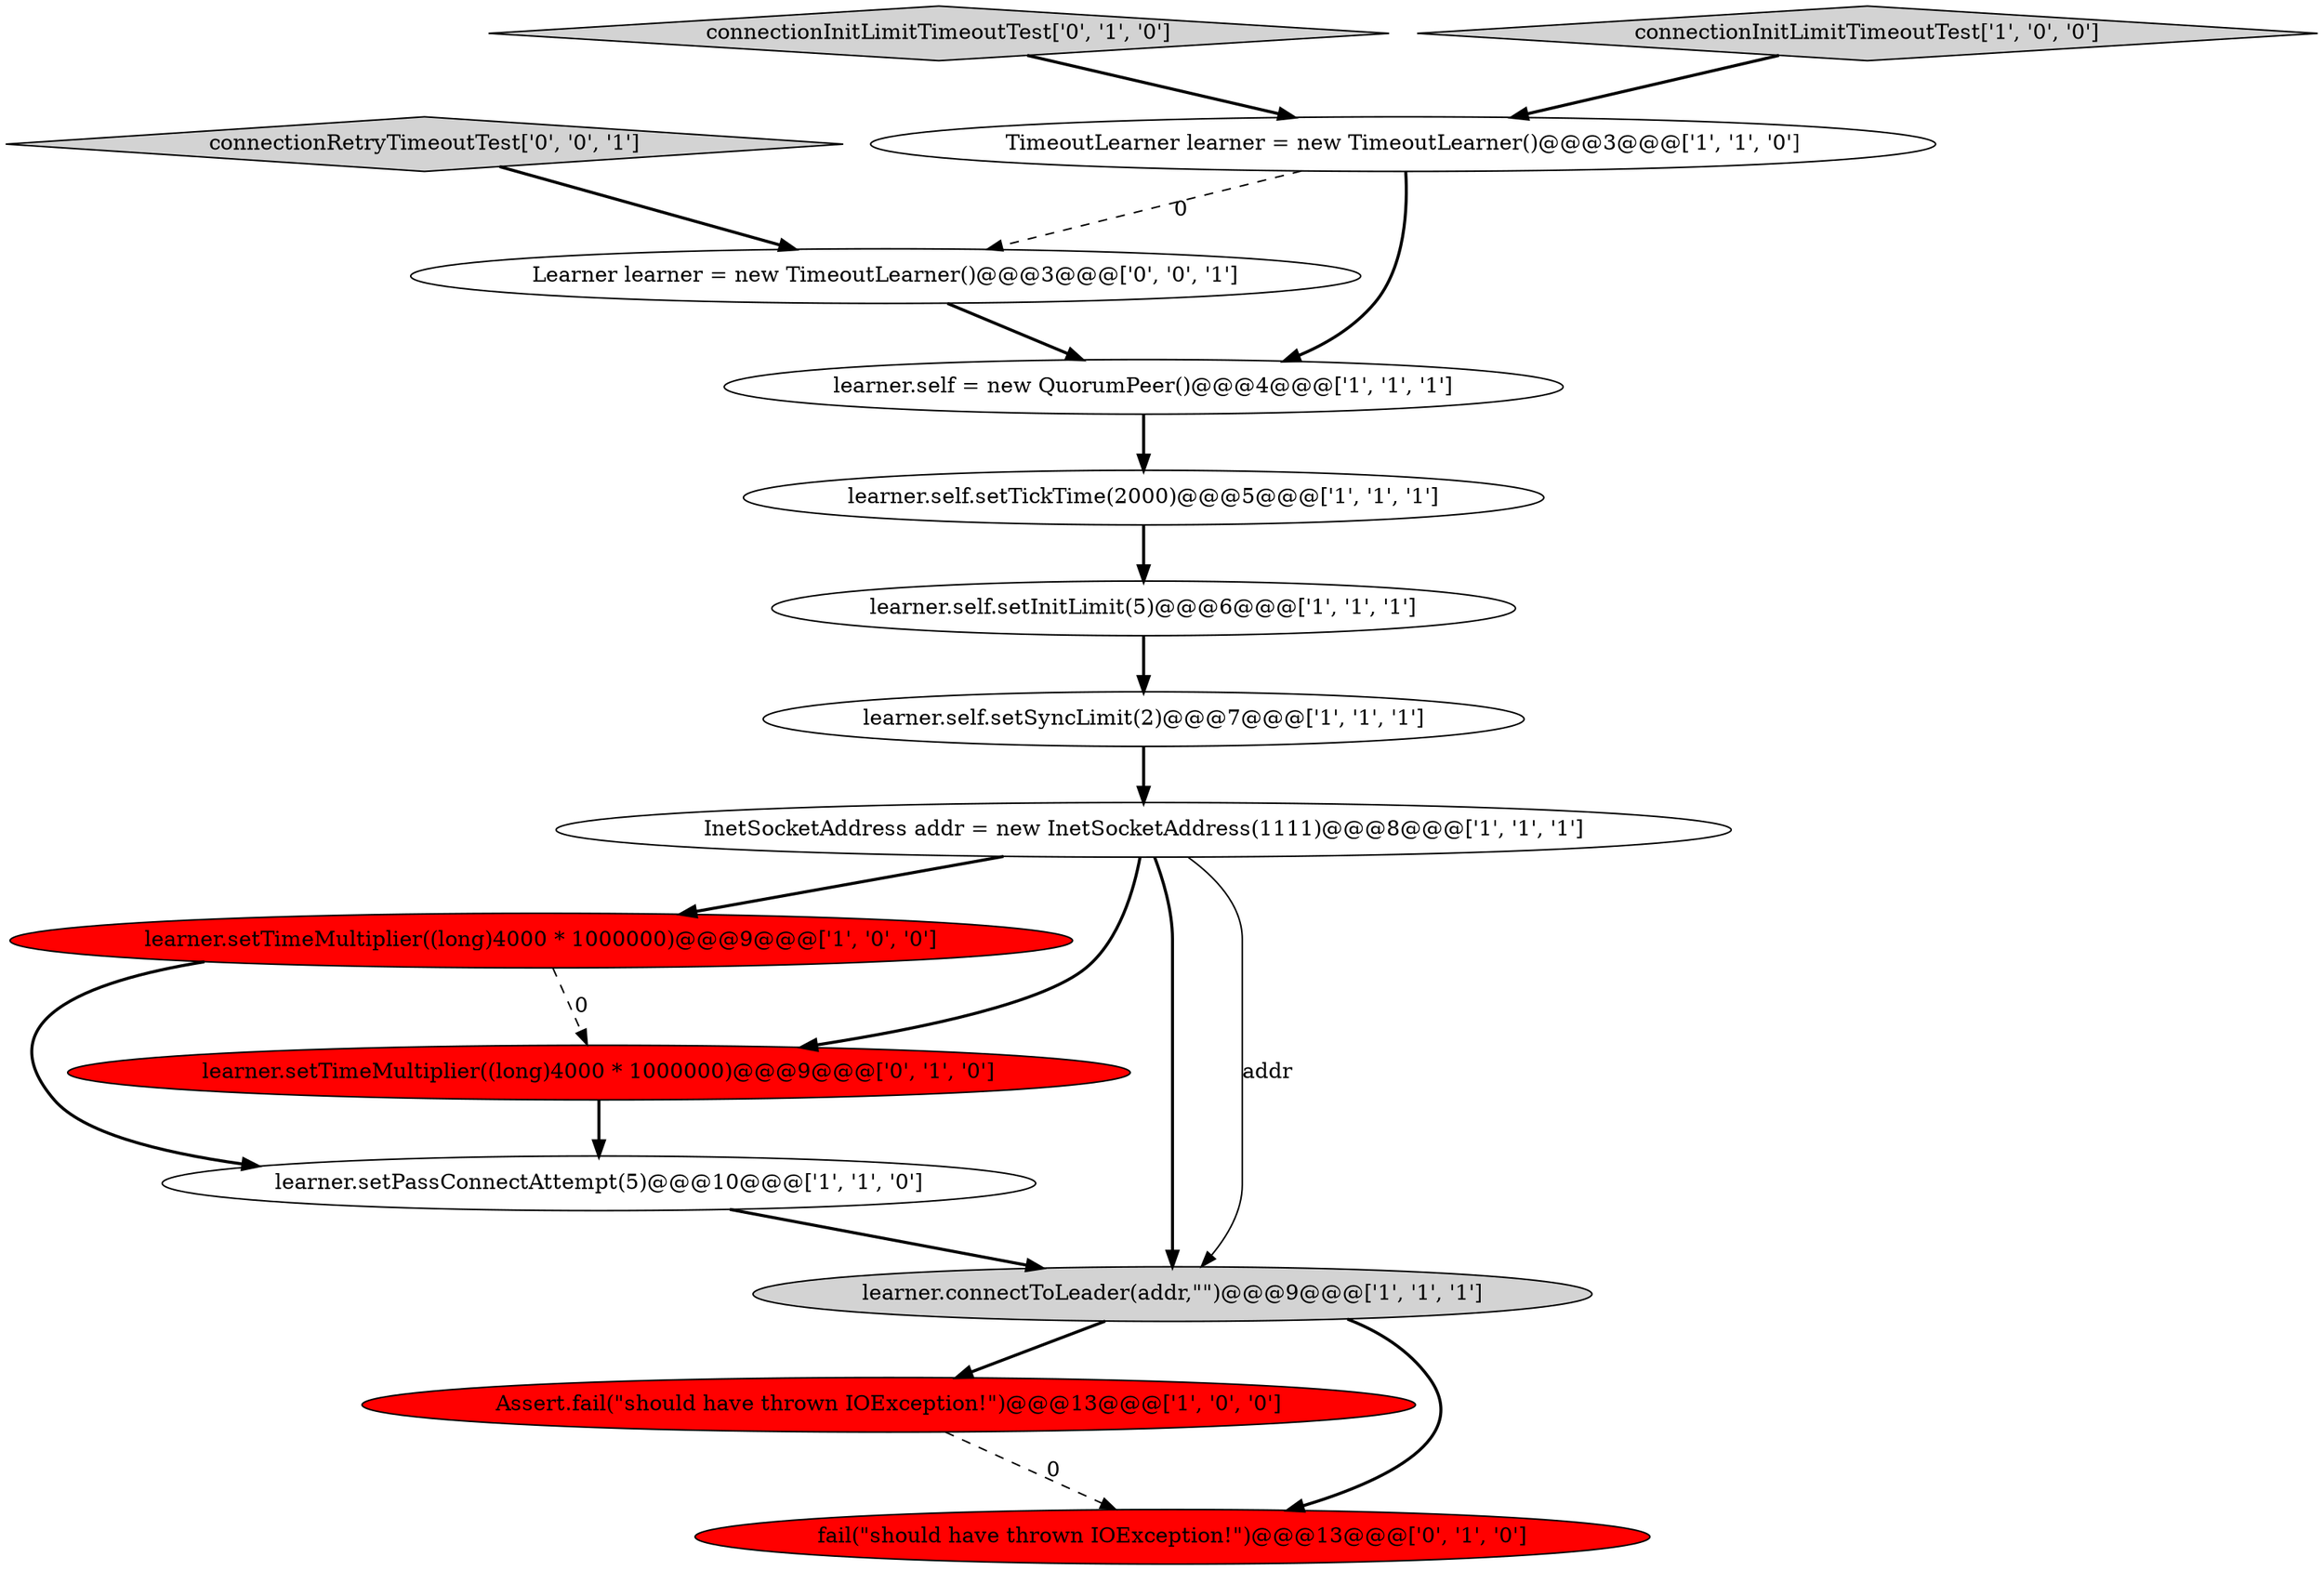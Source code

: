 digraph {
9 [style = filled, label = "learner.setTimeMultiplier((long)4000 * 1000000)@@@9@@@['1', '0', '0']", fillcolor = red, shape = ellipse image = "AAA1AAABBB1BBB"];
12 [style = filled, label = "learner.setTimeMultiplier((long)4000 * 1000000)@@@9@@@['0', '1', '0']", fillcolor = red, shape = ellipse image = "AAA1AAABBB2BBB"];
13 [style = filled, label = "connectionInitLimitTimeoutTest['0', '1', '0']", fillcolor = lightgray, shape = diamond image = "AAA0AAABBB2BBB"];
15 [style = filled, label = "connectionRetryTimeoutTest['0', '0', '1']", fillcolor = lightgray, shape = diamond image = "AAA0AAABBB3BBB"];
10 [style = filled, label = "TimeoutLearner learner = new TimeoutLearner()@@@3@@@['1', '1', '0']", fillcolor = white, shape = ellipse image = "AAA0AAABBB1BBB"];
2 [style = filled, label = "connectionInitLimitTimeoutTest['1', '0', '0']", fillcolor = lightgray, shape = diamond image = "AAA0AAABBB1BBB"];
7 [style = filled, label = "Assert.fail(\"should have thrown IOException!\")@@@13@@@['1', '0', '0']", fillcolor = red, shape = ellipse image = "AAA1AAABBB1BBB"];
1 [style = filled, label = "learner.self = new QuorumPeer()@@@4@@@['1', '1', '1']", fillcolor = white, shape = ellipse image = "AAA0AAABBB1BBB"];
5 [style = filled, label = "learner.self.setInitLimit(5)@@@6@@@['1', '1', '1']", fillcolor = white, shape = ellipse image = "AAA0AAABBB1BBB"];
11 [style = filled, label = "fail(\"should have thrown IOException!\")@@@13@@@['0', '1', '0']", fillcolor = red, shape = ellipse image = "AAA1AAABBB2BBB"];
14 [style = filled, label = "Learner learner = new TimeoutLearner()@@@3@@@['0', '0', '1']", fillcolor = white, shape = ellipse image = "AAA0AAABBB3BBB"];
6 [style = filled, label = "learner.connectToLeader(addr,\"\")@@@9@@@['1', '1', '1']", fillcolor = lightgray, shape = ellipse image = "AAA0AAABBB1BBB"];
4 [style = filled, label = "InetSocketAddress addr = new InetSocketAddress(1111)@@@8@@@['1', '1', '1']", fillcolor = white, shape = ellipse image = "AAA0AAABBB1BBB"];
3 [style = filled, label = "learner.self.setTickTime(2000)@@@5@@@['1', '1', '1']", fillcolor = white, shape = ellipse image = "AAA0AAABBB1BBB"];
0 [style = filled, label = "learner.setPassConnectAttempt(5)@@@10@@@['1', '1', '0']", fillcolor = white, shape = ellipse image = "AAA0AAABBB1BBB"];
8 [style = filled, label = "learner.self.setSyncLimit(2)@@@7@@@['1', '1', '1']", fillcolor = white, shape = ellipse image = "AAA0AAABBB1BBB"];
4->9 [style = bold, label=""];
13->10 [style = bold, label=""];
5->8 [style = bold, label=""];
9->0 [style = bold, label=""];
15->14 [style = bold, label=""];
0->6 [style = bold, label=""];
4->6 [style = bold, label=""];
1->3 [style = bold, label=""];
7->11 [style = dashed, label="0"];
2->10 [style = bold, label=""];
12->0 [style = bold, label=""];
14->1 [style = bold, label=""];
3->5 [style = bold, label=""];
6->11 [style = bold, label=""];
4->12 [style = bold, label=""];
9->12 [style = dashed, label="0"];
4->6 [style = solid, label="addr"];
8->4 [style = bold, label=""];
6->7 [style = bold, label=""];
10->1 [style = bold, label=""];
10->14 [style = dashed, label="0"];
}
